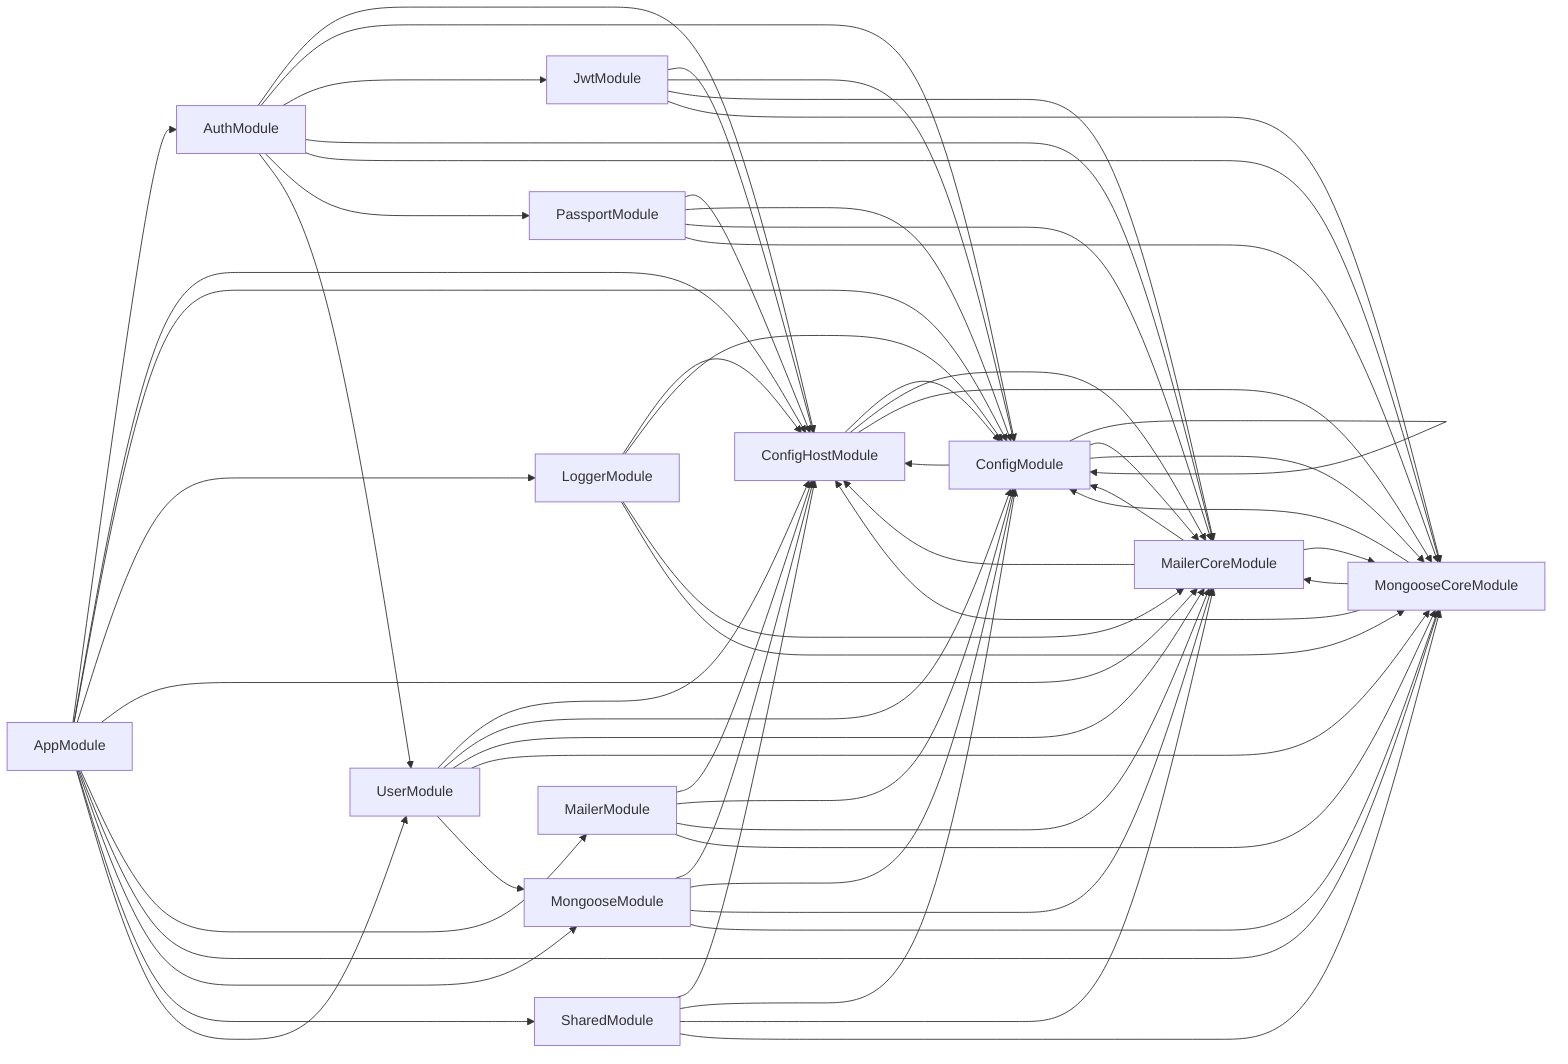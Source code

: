 graph LR
    AppModule-->AuthModule
  AppModule-->ConfigHostModule
  AppModule-->ConfigModule
  AppModule-->LoggerModule
  AppModule-->MailerCoreModule
  AppModule-->MailerModule
  AppModule-->MongooseCoreModule
  AppModule-->MongooseModule
  AppModule-->SharedModule
  AppModule-->UserModule
  AuthModule-->ConfigHostModule
  AuthModule-->ConfigModule
  AuthModule-->JwtModule
  AuthModule-->MailerCoreModule
  AuthModule-->MongooseCoreModule
  AuthModule-->PassportModule
  AuthModule-->UserModule
  ConfigHostModule-->ConfigModule
  ConfigHostModule-->MailerCoreModule
  ConfigHostModule-->MongooseCoreModule
  ConfigModule-->ConfigHostModule
  ConfigModule-->ConfigModule
  ConfigModule-->MailerCoreModule
  ConfigModule-->MongooseCoreModule
  JwtModule-->ConfigHostModule
  JwtModule-->ConfigModule
  JwtModule-->MailerCoreModule
  JwtModule-->MongooseCoreModule
  LoggerModule-->ConfigHostModule
  LoggerModule-->ConfigModule
  LoggerModule-->MailerCoreModule
  LoggerModule-->MongooseCoreModule
  MailerCoreModule-->ConfigHostModule
  MailerCoreModule-->ConfigModule
  MailerCoreModule-->MongooseCoreModule
  MailerModule-->ConfigHostModule
  MailerModule-->ConfigModule
  MailerModule-->MailerCoreModule
  MailerModule-->MongooseCoreModule
  MongooseCoreModule-->ConfigHostModule
  MongooseCoreModule-->ConfigModule
  MongooseCoreModule-->MailerCoreModule
  MongooseModule-->ConfigHostModule
  MongooseModule-->ConfigModule
  MongooseModule-->MailerCoreModule
  MongooseModule-->MongooseCoreModule
  PassportModule-->ConfigHostModule
  PassportModule-->ConfigModule
  PassportModule-->MailerCoreModule
  PassportModule-->MongooseCoreModule
  SharedModule-->ConfigHostModule
  SharedModule-->ConfigModule
  SharedModule-->MailerCoreModule
  SharedModule-->MongooseCoreModule
  UserModule-->ConfigHostModule
  UserModule-->ConfigModule
  UserModule-->MailerCoreModule
  UserModule-->MongooseCoreModule
  UserModule-->MongooseModule